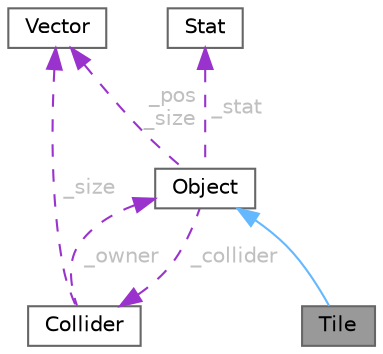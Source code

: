 digraph "Tile"
{
 // LATEX_PDF_SIZE
  bgcolor="transparent";
  edge [fontname=Helvetica,fontsize=10,labelfontname=Helvetica,labelfontsize=10];
  node [fontname=Helvetica,fontsize=10,shape=box,height=0.2,width=0.4];
  Node1 [id="Node000001",label="Tile",height=0.2,width=0.4,color="gray40", fillcolor="grey60", style="filled", fontcolor="black",tooltip=" "];
  Node2 -> Node1 [id="edge1_Node000001_Node000002",dir="back",color="steelblue1",style="solid",tooltip=" "];
  Node2 [id="Node000002",label="Object",height=0.2,width=0.4,color="gray40", fillcolor="white", style="filled",URL="$class_object.html",tooltip=" "];
  Node3 -> Node2 [id="edge2_Node000002_Node000003",dir="back",color="darkorchid3",style="dashed",tooltip=" ",label=" _stat",fontcolor="grey" ];
  Node3 [id="Node000003",label="Stat",height=0.2,width=0.4,color="gray40", fillcolor="white", style="filled",URL="$struct_stat.html",tooltip=" "];
  Node4 -> Node2 [id="edge3_Node000002_Node000004",dir="back",color="darkorchid3",style="dashed",tooltip=" ",label=" _pos\n_size",fontcolor="grey" ];
  Node4 [id="Node000004",label="Vector",height=0.2,width=0.4,color="gray40", fillcolor="white", style="filled",URL="$struct_vector.html",tooltip=" "];
  Node5 -> Node2 [id="edge4_Node000002_Node000005",dir="back",color="darkorchid3",style="dashed",tooltip=" ",label=" _collider",fontcolor="grey" ];
  Node5 [id="Node000005",label="Collider",height=0.2,width=0.4,color="gray40", fillcolor="white", style="filled",URL="$class_collider.html",tooltip=" "];
  Node4 -> Node5 [id="edge5_Node000005_Node000004",dir="back",color="darkorchid3",style="dashed",tooltip=" ",label=" _size",fontcolor="grey" ];
  Node2 -> Node5 [id="edge6_Node000005_Node000002",dir="back",color="darkorchid3",style="dashed",tooltip=" ",label=" _owner",fontcolor="grey" ];
}
